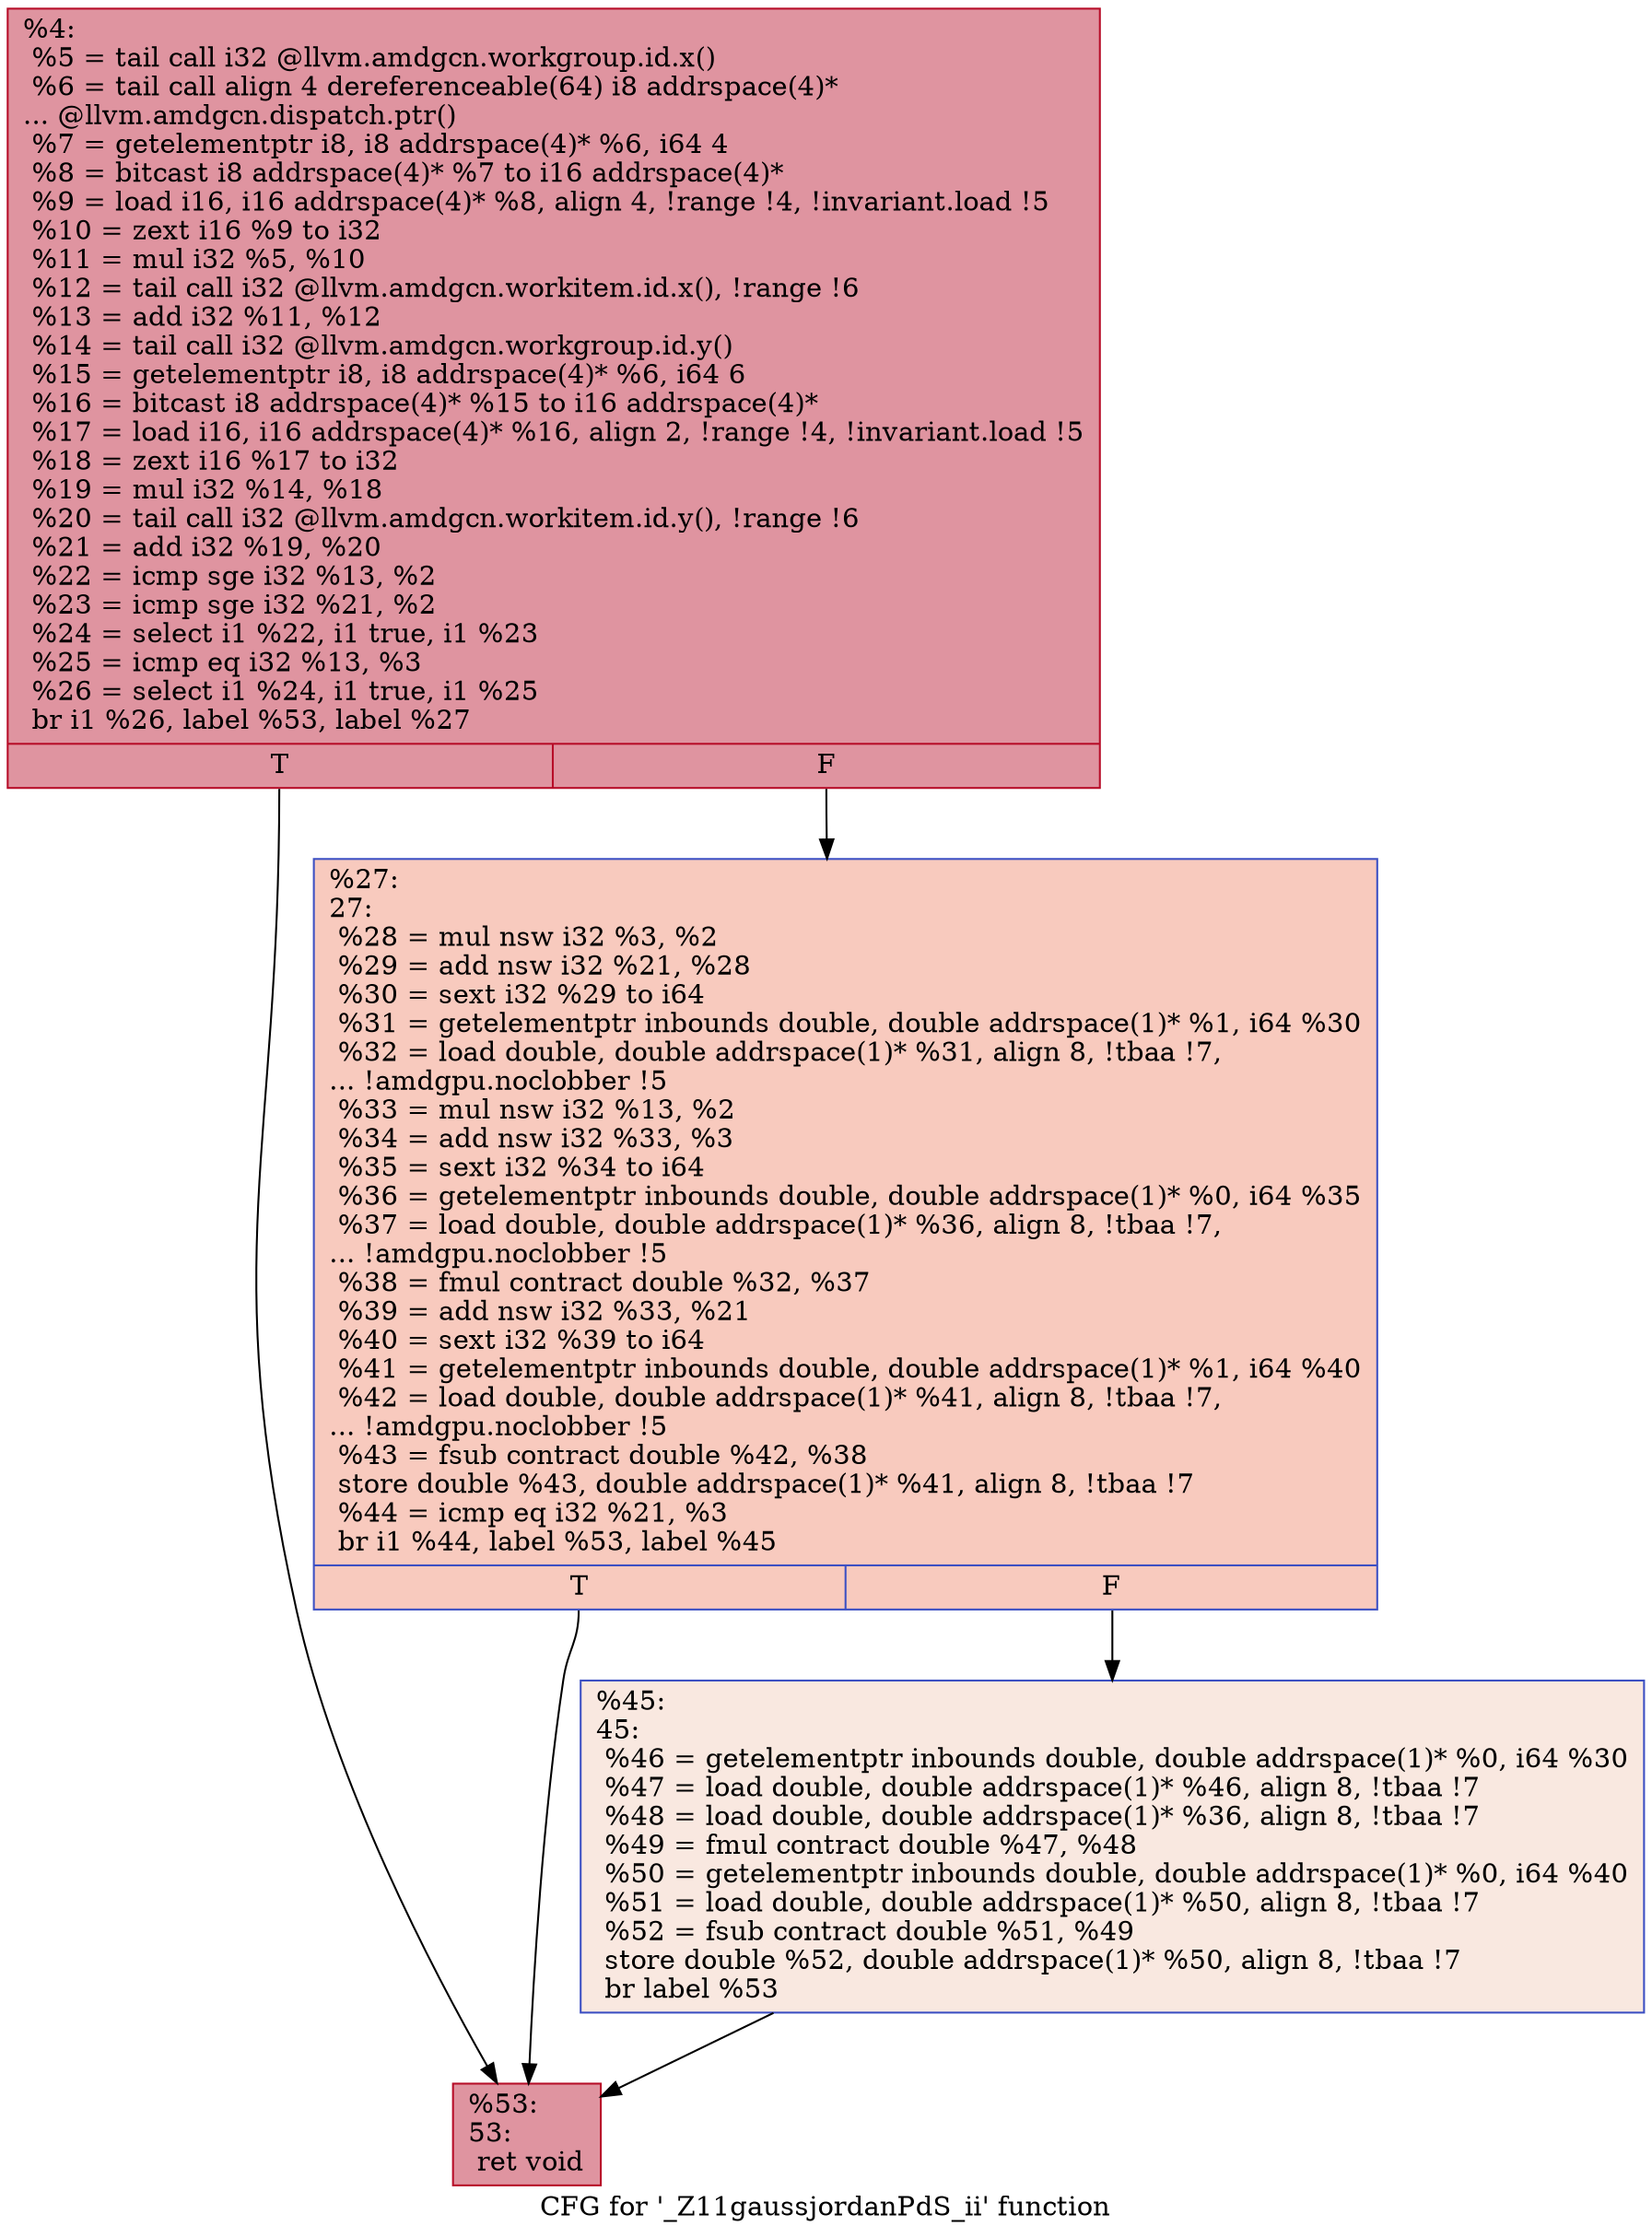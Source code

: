 digraph "CFG for '_Z11gaussjordanPdS_ii' function" {
	label="CFG for '_Z11gaussjordanPdS_ii' function";

	Node0x4c15780 [shape=record,color="#b70d28ff", style=filled, fillcolor="#b70d2870",label="{%4:\l  %5 = tail call i32 @llvm.amdgcn.workgroup.id.x()\l  %6 = tail call align 4 dereferenceable(64) i8 addrspace(4)*\l... @llvm.amdgcn.dispatch.ptr()\l  %7 = getelementptr i8, i8 addrspace(4)* %6, i64 4\l  %8 = bitcast i8 addrspace(4)* %7 to i16 addrspace(4)*\l  %9 = load i16, i16 addrspace(4)* %8, align 4, !range !4, !invariant.load !5\l  %10 = zext i16 %9 to i32\l  %11 = mul i32 %5, %10\l  %12 = tail call i32 @llvm.amdgcn.workitem.id.x(), !range !6\l  %13 = add i32 %11, %12\l  %14 = tail call i32 @llvm.amdgcn.workgroup.id.y()\l  %15 = getelementptr i8, i8 addrspace(4)* %6, i64 6\l  %16 = bitcast i8 addrspace(4)* %15 to i16 addrspace(4)*\l  %17 = load i16, i16 addrspace(4)* %16, align 2, !range !4, !invariant.load !5\l  %18 = zext i16 %17 to i32\l  %19 = mul i32 %14, %18\l  %20 = tail call i32 @llvm.amdgcn.workitem.id.y(), !range !6\l  %21 = add i32 %19, %20\l  %22 = icmp sge i32 %13, %2\l  %23 = icmp sge i32 %21, %2\l  %24 = select i1 %22, i1 true, i1 %23\l  %25 = icmp eq i32 %13, %3\l  %26 = select i1 %24, i1 true, i1 %25\l  br i1 %26, label %53, label %27\l|{<s0>T|<s1>F}}"];
	Node0x4c15780:s0 -> Node0x4c19330;
	Node0x4c15780:s1 -> Node0x4c193c0;
	Node0x4c193c0 [shape=record,color="#3d50c3ff", style=filled, fillcolor="#ef886b70",label="{%27:\l27:                                               \l  %28 = mul nsw i32 %3, %2\l  %29 = add nsw i32 %21, %28\l  %30 = sext i32 %29 to i64\l  %31 = getelementptr inbounds double, double addrspace(1)* %1, i64 %30\l  %32 = load double, double addrspace(1)* %31, align 8, !tbaa !7,\l... !amdgpu.noclobber !5\l  %33 = mul nsw i32 %13, %2\l  %34 = add nsw i32 %33, %3\l  %35 = sext i32 %34 to i64\l  %36 = getelementptr inbounds double, double addrspace(1)* %0, i64 %35\l  %37 = load double, double addrspace(1)* %36, align 8, !tbaa !7,\l... !amdgpu.noclobber !5\l  %38 = fmul contract double %32, %37\l  %39 = add nsw i32 %33, %21\l  %40 = sext i32 %39 to i64\l  %41 = getelementptr inbounds double, double addrspace(1)* %1, i64 %40\l  %42 = load double, double addrspace(1)* %41, align 8, !tbaa !7,\l... !amdgpu.noclobber !5\l  %43 = fsub contract double %42, %38\l  store double %43, double addrspace(1)* %41, align 8, !tbaa !7\l  %44 = icmp eq i32 %21, %3\l  br i1 %44, label %53, label %45\l|{<s0>T|<s1>F}}"];
	Node0x4c193c0:s0 -> Node0x4c19330;
	Node0x4c193c0:s1 -> Node0x4c1a7e0;
	Node0x4c1a7e0 [shape=record,color="#3d50c3ff", style=filled, fillcolor="#f1ccb870",label="{%45:\l45:                                               \l  %46 = getelementptr inbounds double, double addrspace(1)* %0, i64 %30\l  %47 = load double, double addrspace(1)* %46, align 8, !tbaa !7\l  %48 = load double, double addrspace(1)* %36, align 8, !tbaa !7\l  %49 = fmul contract double %47, %48\l  %50 = getelementptr inbounds double, double addrspace(1)* %0, i64 %40\l  %51 = load double, double addrspace(1)* %50, align 8, !tbaa !7\l  %52 = fsub contract double %51, %49\l  store double %52, double addrspace(1)* %50, align 8, !tbaa !7\l  br label %53\l}"];
	Node0x4c1a7e0 -> Node0x4c19330;
	Node0x4c19330 [shape=record,color="#b70d28ff", style=filled, fillcolor="#b70d2870",label="{%53:\l53:                                               \l  ret void\l}"];
}
